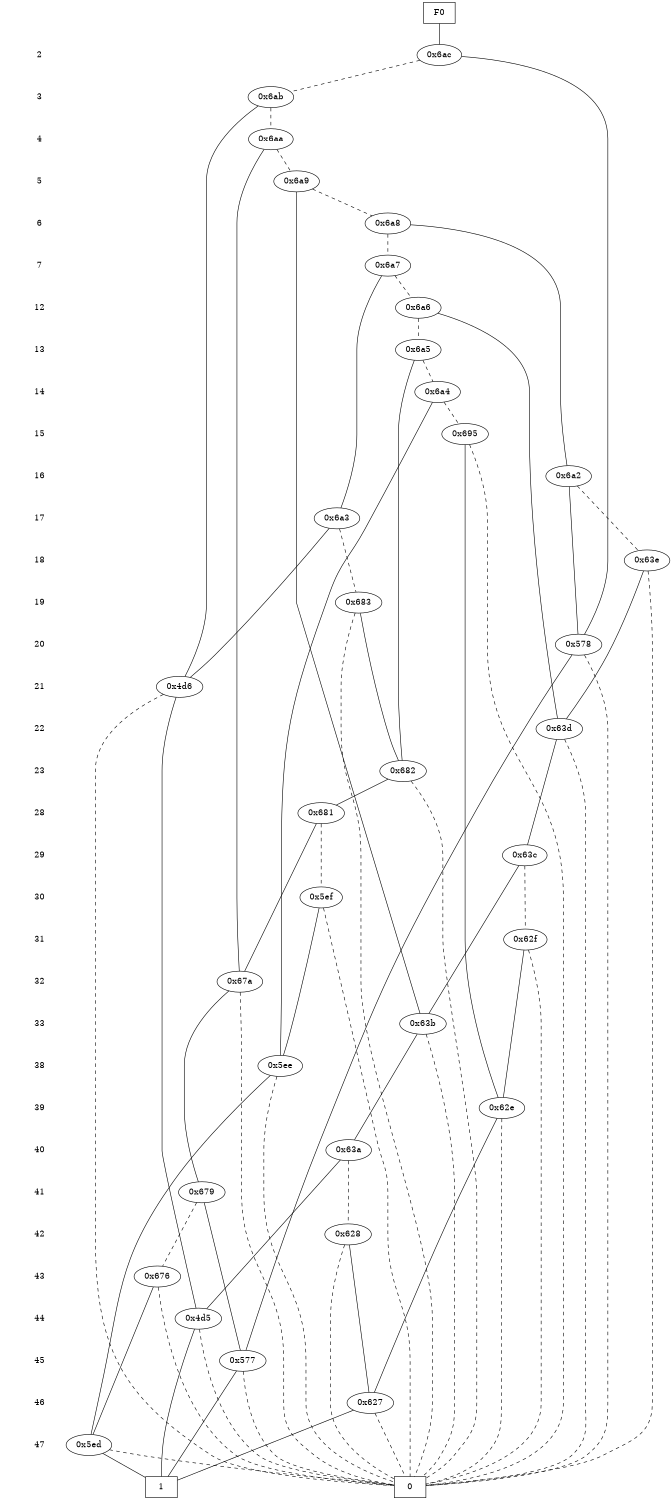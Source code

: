 digraph "ZDD" {
size = "7.5,10"
center = true;
edge [dir = none];
{ node [shape = plaintext];
  edge [style = invis];
  "CONST NODES" [style = invis];
" 2 " -> " 3 " -> " 4 " -> " 5 " -> " 6 " -> " 7 " -> " 12 " -> " 13 " -> " 14 " -> " 15 " -> " 16 " -> " 17 " -> " 18 " -> " 19 " -> " 20 " -> " 21 " -> " 22 " -> " 23 " -> " 28 " -> " 29 " -> " 30 " -> " 31 " -> " 32 " -> " 33 " -> " 38 " -> " 39 " -> " 40 " -> " 41 " -> " 42 " -> " 43 " -> " 44 " -> " 45 " -> " 46 " -> " 47 " -> "CONST NODES"; 
}
{ rank = same; node [shape = box]; edge [style = invis];
"F0"; }
{ rank = same; " 2 ";
"0x6ac";
}
{ rank = same; " 3 ";
"0x6ab";
}
{ rank = same; " 4 ";
"0x6aa";
}
{ rank = same; " 5 ";
"0x6a9";
}
{ rank = same; " 6 ";
"0x6a8";
}
{ rank = same; " 7 ";
"0x6a7";
}
{ rank = same; " 12 ";
"0x6a6";
}
{ rank = same; " 13 ";
"0x6a5";
}
{ rank = same; " 14 ";
"0x6a4";
}
{ rank = same; " 15 ";
"0x695";
}
{ rank = same; " 16 ";
"0x6a2";
}
{ rank = same; " 17 ";
"0x6a3";
}
{ rank = same; " 18 ";
"0x63e";
}
{ rank = same; " 19 ";
"0x683";
}
{ rank = same; " 20 ";
"0x578";
}
{ rank = same; " 21 ";
"0x4d6";
}
{ rank = same; " 22 ";
"0x63d";
}
{ rank = same; " 23 ";
"0x682";
}
{ rank = same; " 28 ";
"0x681";
}
{ rank = same; " 29 ";
"0x63c";
}
{ rank = same; " 30 ";
"0x5ef";
}
{ rank = same; " 31 ";
"0x62f";
}
{ rank = same; " 32 ";
"0x67a";
}
{ rank = same; " 33 ";
"0x63b";
}
{ rank = same; " 38 ";
"0x5ee";
}
{ rank = same; " 39 ";
"0x62e";
}
{ rank = same; " 40 ";
"0x63a";
}
{ rank = same; " 41 ";
"0x679";
}
{ rank = same; " 42 ";
"0x628";
}
{ rank = same; " 43 ";
"0x676";
}
{ rank = same; " 44 ";
"0x4d5";
}
{ rank = same; " 45 ";
"0x577";
}
{ rank = same; " 46 ";
"0x627";
}
{ rank = same; " 47 ";
"0x5ed";
}
{ rank = same; "CONST NODES";
{ node [shape = box]; "0x488";
"0x487";
}
}
"F0" -> "0x6ac" [style = solid];
"0x6ac" -> "0x578";
"0x6ac" -> "0x6ab" [style = dashed];
"0x6ab" -> "0x4d6";
"0x6ab" -> "0x6aa" [style = dashed];
"0x6aa" -> "0x67a";
"0x6aa" -> "0x6a9" [style = dashed];
"0x6a9" -> "0x63b";
"0x6a9" -> "0x6a8" [style = dashed];
"0x6a8" -> "0x6a2";
"0x6a8" -> "0x6a7" [style = dashed];
"0x6a7" -> "0x6a3";
"0x6a7" -> "0x6a6" [style = dashed];
"0x6a6" -> "0x63d";
"0x6a6" -> "0x6a5" [style = dashed];
"0x6a5" -> "0x682";
"0x6a5" -> "0x6a4" [style = dashed];
"0x6a4" -> "0x5ee";
"0x6a4" -> "0x695" [style = dashed];
"0x695" -> "0x62e";
"0x695" -> "0x488" [style = dashed];
"0x6a2" -> "0x578";
"0x6a2" -> "0x63e" [style = dashed];
"0x6a3" -> "0x4d6";
"0x6a3" -> "0x683" [style = dashed];
"0x63e" -> "0x63d";
"0x63e" -> "0x488" [style = dashed];
"0x683" -> "0x682";
"0x683" -> "0x488" [style = dashed];
"0x578" -> "0x577";
"0x578" -> "0x488" [style = dashed];
"0x4d6" -> "0x4d5";
"0x4d6" -> "0x488" [style = dashed];
"0x63d" -> "0x63c";
"0x63d" -> "0x488" [style = dashed];
"0x682" -> "0x681";
"0x682" -> "0x488" [style = dashed];
"0x681" -> "0x67a";
"0x681" -> "0x5ef" [style = dashed];
"0x63c" -> "0x63b";
"0x63c" -> "0x62f" [style = dashed];
"0x5ef" -> "0x5ee";
"0x5ef" -> "0x488" [style = dashed];
"0x62f" -> "0x62e";
"0x62f" -> "0x488" [style = dashed];
"0x67a" -> "0x679";
"0x67a" -> "0x488" [style = dashed];
"0x63b" -> "0x63a";
"0x63b" -> "0x488" [style = dashed];
"0x5ee" -> "0x5ed";
"0x5ee" -> "0x488" [style = dashed];
"0x62e" -> "0x627";
"0x62e" -> "0x488" [style = dashed];
"0x63a" -> "0x4d5";
"0x63a" -> "0x628" [style = dashed];
"0x679" -> "0x577";
"0x679" -> "0x676" [style = dashed];
"0x628" -> "0x627";
"0x628" -> "0x488" [style = dashed];
"0x676" -> "0x5ed";
"0x676" -> "0x488" [style = dashed];
"0x4d5" -> "0x487";
"0x4d5" -> "0x488" [style = dashed];
"0x577" -> "0x487";
"0x577" -> "0x488" [style = dashed];
"0x627" -> "0x487";
"0x627" -> "0x488" [style = dashed];
"0x5ed" -> "0x487";
"0x5ed" -> "0x488" [style = dashed];
"0x488" [label = "0"];
"0x487" [label = "1"];
}
